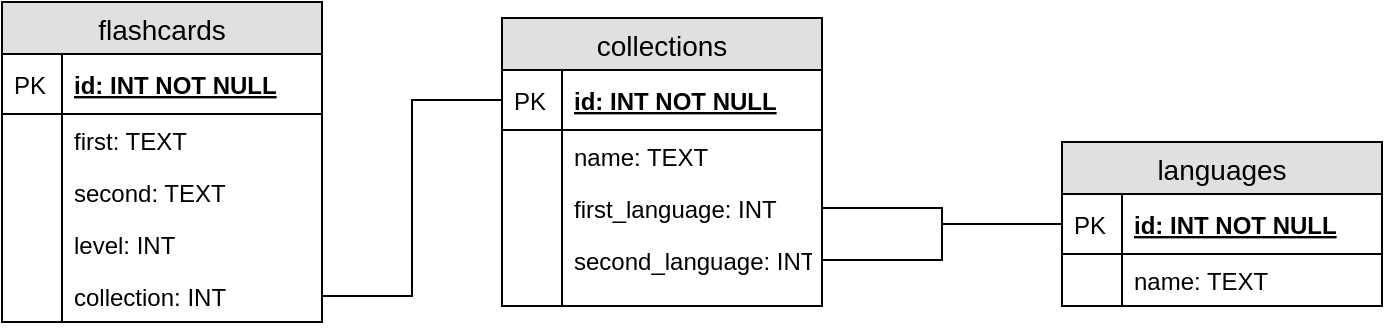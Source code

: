 <mxfile version="12.3.9" type="device" pages="1"><diagram id="AD4iUsNDEMwHdzFasxem" name="Page-1"><mxGraphModel dx="2249" dy="742" grid="1" gridSize="10" guides="1" tooltips="1" connect="1" arrows="1" fold="1" page="1" pageScale="1" pageWidth="827" pageHeight="1169" math="0" shadow="0"><root><mxCell id="0"/><mxCell id="1" parent="0"/><mxCell id="d3WynuZlhWjeZrZLBxqc-1" value="collections" style="swimlane;fontStyle=0;childLayout=stackLayout;horizontal=1;startSize=26;fillColor=#e0e0e0;horizontalStack=0;resizeParent=1;resizeParentMax=0;resizeLast=0;collapsible=1;marginBottom=0;swimlaneFillColor=#ffffff;align=center;fontSize=14;" parent="1" vertex="1"><mxGeometry x="-20" y="68" width="160" height="144" as="geometry"/></mxCell><mxCell id="d3WynuZlhWjeZrZLBxqc-2" value="id: INT NOT NULL" style="shape=partialRectangle;top=0;left=0;right=0;bottom=1;align=left;verticalAlign=middle;fillColor=none;spacingLeft=34;spacingRight=4;overflow=hidden;rotatable=0;points=[[0,0.5],[1,0.5]];portConstraint=eastwest;dropTarget=0;fontStyle=5;fontSize=12;" parent="d3WynuZlhWjeZrZLBxqc-1" vertex="1"><mxGeometry y="26" width="160" height="30" as="geometry"/></mxCell><mxCell id="d3WynuZlhWjeZrZLBxqc-3" value="PK" style="shape=partialRectangle;top=0;left=0;bottom=0;fillColor=none;align=left;verticalAlign=middle;spacingLeft=4;spacingRight=4;overflow=hidden;rotatable=0;points=[];portConstraint=eastwest;part=1;fontSize=12;" parent="d3WynuZlhWjeZrZLBxqc-2" vertex="1" connectable="0"><mxGeometry width="30" height="30" as="geometry"/></mxCell><mxCell id="d3WynuZlhWjeZrZLBxqc-4" value="name: TEXT" style="shape=partialRectangle;top=0;left=0;right=0;bottom=0;align=left;verticalAlign=top;fillColor=none;spacingLeft=34;spacingRight=4;overflow=hidden;rotatable=0;points=[[0,0.5],[1,0.5]];portConstraint=eastwest;dropTarget=0;fontSize=12;" parent="d3WynuZlhWjeZrZLBxqc-1" vertex="1"><mxGeometry y="56" width="160" height="26" as="geometry"/></mxCell><mxCell id="d3WynuZlhWjeZrZLBxqc-5" value="" style="shape=partialRectangle;top=0;left=0;bottom=0;fillColor=none;align=left;verticalAlign=top;spacingLeft=4;spacingRight=4;overflow=hidden;rotatable=0;points=[];portConstraint=eastwest;part=1;fontSize=12;" parent="d3WynuZlhWjeZrZLBxqc-4" vertex="1" connectable="0"><mxGeometry width="30" height="26" as="geometry"/></mxCell><mxCell id="d3WynuZlhWjeZrZLBxqc-6" value="first_language: INT" style="shape=partialRectangle;top=0;left=0;right=0;bottom=0;align=left;verticalAlign=top;fillColor=none;spacingLeft=34;spacingRight=4;overflow=hidden;rotatable=0;points=[[0,0.5],[1,0.5]];portConstraint=eastwest;dropTarget=0;fontSize=12;" parent="d3WynuZlhWjeZrZLBxqc-1" vertex="1"><mxGeometry y="82" width="160" height="26" as="geometry"/></mxCell><mxCell id="d3WynuZlhWjeZrZLBxqc-7" value="" style="shape=partialRectangle;top=0;left=0;bottom=0;fillColor=none;align=left;verticalAlign=top;spacingLeft=4;spacingRight=4;overflow=hidden;rotatable=0;points=[];portConstraint=eastwest;part=1;fontSize=12;" parent="d3WynuZlhWjeZrZLBxqc-6" vertex="1" connectable="0"><mxGeometry width="30" height="26" as="geometry"/></mxCell><mxCell id="d3WynuZlhWjeZrZLBxqc-8" value="second_language: INT" style="shape=partialRectangle;top=0;left=0;right=0;bottom=0;align=left;verticalAlign=top;fillColor=none;spacingLeft=34;spacingRight=4;overflow=hidden;rotatable=0;points=[[0,0.5],[1,0.5]];portConstraint=eastwest;dropTarget=0;fontSize=12;" parent="d3WynuZlhWjeZrZLBxqc-1" vertex="1"><mxGeometry y="108" width="160" height="26" as="geometry"/></mxCell><mxCell id="d3WynuZlhWjeZrZLBxqc-9" value="" style="shape=partialRectangle;top=0;left=0;bottom=0;fillColor=none;align=left;verticalAlign=top;spacingLeft=4;spacingRight=4;overflow=hidden;rotatable=0;points=[];portConstraint=eastwest;part=1;fontSize=12;" parent="d3WynuZlhWjeZrZLBxqc-8" vertex="1" connectable="0"><mxGeometry width="30" height="26" as="geometry"/></mxCell><mxCell id="d3WynuZlhWjeZrZLBxqc-10" value="" style="shape=partialRectangle;top=0;left=0;right=0;bottom=0;align=left;verticalAlign=top;fillColor=none;spacingLeft=34;spacingRight=4;overflow=hidden;rotatable=0;points=[[0,0.5],[1,0.5]];portConstraint=eastwest;dropTarget=0;fontSize=12;" parent="d3WynuZlhWjeZrZLBxqc-1" vertex="1"><mxGeometry y="134" width="160" height="10" as="geometry"/></mxCell><mxCell id="d3WynuZlhWjeZrZLBxqc-11" value="" style="shape=partialRectangle;top=0;left=0;bottom=0;fillColor=none;align=left;verticalAlign=top;spacingLeft=4;spacingRight=4;overflow=hidden;rotatable=0;points=[];portConstraint=eastwest;part=1;fontSize=12;" parent="d3WynuZlhWjeZrZLBxqc-10" vertex="1" connectable="0"><mxGeometry width="30" height="10" as="geometry"/></mxCell><mxCell id="d3WynuZlhWjeZrZLBxqc-12" value="languages" style="swimlane;fontStyle=0;childLayout=stackLayout;horizontal=1;startSize=26;fillColor=#e0e0e0;horizontalStack=0;resizeParent=1;resizeParentMax=0;resizeLast=0;collapsible=1;marginBottom=0;swimlaneFillColor=#ffffff;align=center;fontSize=14;" parent="1" vertex="1"><mxGeometry x="260" y="130" width="160" height="82" as="geometry"/></mxCell><mxCell id="d3WynuZlhWjeZrZLBxqc-13" value="id: INT NOT NULL" style="shape=partialRectangle;top=0;left=0;right=0;bottom=1;align=left;verticalAlign=middle;fillColor=none;spacingLeft=34;spacingRight=4;overflow=hidden;rotatable=0;points=[[0,0.5],[1,0.5]];portConstraint=eastwest;dropTarget=0;fontStyle=5;fontSize=12;" parent="d3WynuZlhWjeZrZLBxqc-12" vertex="1"><mxGeometry y="26" width="160" height="30" as="geometry"/></mxCell><mxCell id="d3WynuZlhWjeZrZLBxqc-14" value="PK" style="shape=partialRectangle;top=0;left=0;bottom=0;fillColor=none;align=left;verticalAlign=middle;spacingLeft=4;spacingRight=4;overflow=hidden;rotatable=0;points=[];portConstraint=eastwest;part=1;fontSize=12;" parent="d3WynuZlhWjeZrZLBxqc-13" vertex="1" connectable="0"><mxGeometry width="30" height="30" as="geometry"/></mxCell><mxCell id="d3WynuZlhWjeZrZLBxqc-15" value="name: TEXT" style="shape=partialRectangle;top=0;left=0;right=0;bottom=0;align=left;verticalAlign=top;fillColor=none;spacingLeft=34;spacingRight=4;overflow=hidden;rotatable=0;points=[[0,0.5],[1,0.5]];portConstraint=eastwest;dropTarget=0;fontSize=12;" parent="d3WynuZlhWjeZrZLBxqc-12" vertex="1"><mxGeometry y="56" width="160" height="26" as="geometry"/></mxCell><mxCell id="d3WynuZlhWjeZrZLBxqc-16" value="" style="shape=partialRectangle;top=0;left=0;bottom=0;fillColor=none;align=left;verticalAlign=top;spacingLeft=4;spacingRight=4;overflow=hidden;rotatable=0;points=[];portConstraint=eastwest;part=1;fontSize=12;" parent="d3WynuZlhWjeZrZLBxqc-15" vertex="1" connectable="0"><mxGeometry width="30" height="26" as="geometry"/></mxCell><mxCell id="d3WynuZlhWjeZrZLBxqc-34" value="flashcards" style="swimlane;fontStyle=0;childLayout=stackLayout;horizontal=1;startSize=26;fillColor=#e0e0e0;horizontalStack=0;resizeParent=1;resizeParentMax=0;resizeLast=0;collapsible=1;marginBottom=0;swimlaneFillColor=#ffffff;align=center;fontSize=14;" parent="1" vertex="1"><mxGeometry x="-270" y="60" width="160" height="160" as="geometry"/></mxCell><mxCell id="d3WynuZlhWjeZrZLBxqc-35" value="id: INT NOT NULL" style="shape=partialRectangle;top=0;left=0;right=0;bottom=1;align=left;verticalAlign=middle;fillColor=none;spacingLeft=34;spacingRight=4;overflow=hidden;rotatable=0;points=[[0,0.5],[1,0.5]];portConstraint=eastwest;dropTarget=0;fontStyle=5;fontSize=12;" parent="d3WynuZlhWjeZrZLBxqc-34" vertex="1"><mxGeometry y="26" width="160" height="30" as="geometry"/></mxCell><mxCell id="d3WynuZlhWjeZrZLBxqc-36" value="PK" style="shape=partialRectangle;top=0;left=0;bottom=0;fillColor=none;align=left;verticalAlign=middle;spacingLeft=4;spacingRight=4;overflow=hidden;rotatable=0;points=[];portConstraint=eastwest;part=1;fontSize=12;" parent="d3WynuZlhWjeZrZLBxqc-35" vertex="1" connectable="0"><mxGeometry width="30" height="30" as="geometry"/></mxCell><mxCell id="d3WynuZlhWjeZrZLBxqc-37" value="first: TEXT" style="shape=partialRectangle;top=0;left=0;right=0;bottom=0;align=left;verticalAlign=top;fillColor=none;spacingLeft=34;spacingRight=4;overflow=hidden;rotatable=0;points=[[0,0.5],[1,0.5]];portConstraint=eastwest;dropTarget=0;fontSize=12;" parent="d3WynuZlhWjeZrZLBxqc-34" vertex="1"><mxGeometry y="56" width="160" height="26" as="geometry"/></mxCell><mxCell id="d3WynuZlhWjeZrZLBxqc-38" value="" style="shape=partialRectangle;top=0;left=0;bottom=0;fillColor=none;align=left;verticalAlign=top;spacingLeft=4;spacingRight=4;overflow=hidden;rotatable=0;points=[];portConstraint=eastwest;part=1;fontSize=12;" parent="d3WynuZlhWjeZrZLBxqc-37" vertex="1" connectable="0"><mxGeometry width="30" height="26" as="geometry"/></mxCell><mxCell id="d3WynuZlhWjeZrZLBxqc-39" value="second: TEXT" style="shape=partialRectangle;top=0;left=0;right=0;bottom=0;align=left;verticalAlign=top;fillColor=none;spacingLeft=34;spacingRight=4;overflow=hidden;rotatable=0;points=[[0,0.5],[1,0.5]];portConstraint=eastwest;dropTarget=0;fontSize=12;" parent="d3WynuZlhWjeZrZLBxqc-34" vertex="1"><mxGeometry y="82" width="160" height="26" as="geometry"/></mxCell><mxCell id="d3WynuZlhWjeZrZLBxqc-40" value="" style="shape=partialRectangle;top=0;left=0;bottom=0;fillColor=none;align=left;verticalAlign=top;spacingLeft=4;spacingRight=4;overflow=hidden;rotatable=0;points=[];portConstraint=eastwest;part=1;fontSize=12;" parent="d3WynuZlhWjeZrZLBxqc-39" vertex="1" connectable="0"><mxGeometry width="30" height="26" as="geometry"/></mxCell><mxCell id="d3WynuZlhWjeZrZLBxqc-41" value="level: INT" style="shape=partialRectangle;top=0;left=0;right=0;bottom=0;align=left;verticalAlign=top;fillColor=none;spacingLeft=34;spacingRight=4;overflow=hidden;rotatable=0;points=[[0,0.5],[1,0.5]];portConstraint=eastwest;dropTarget=0;fontSize=12;" parent="d3WynuZlhWjeZrZLBxqc-34" vertex="1"><mxGeometry y="108" width="160" height="26" as="geometry"/></mxCell><mxCell id="d3WynuZlhWjeZrZLBxqc-42" value="" style="shape=partialRectangle;top=0;left=0;bottom=0;fillColor=none;align=left;verticalAlign=top;spacingLeft=4;spacingRight=4;overflow=hidden;rotatable=0;points=[];portConstraint=eastwest;part=1;fontSize=12;" parent="d3WynuZlhWjeZrZLBxqc-41" vertex="1" connectable="0"><mxGeometry width="30" height="26" as="geometry"/></mxCell><mxCell id="ko3FZN3L6_swZRiIKQlN-1" value="collection: INT" style="shape=partialRectangle;top=0;left=0;right=0;bottom=0;align=left;verticalAlign=top;fillColor=none;spacingLeft=34;spacingRight=4;overflow=hidden;rotatable=0;points=[[0,0.5],[1,0.5]];portConstraint=eastwest;dropTarget=0;fontSize=12;" vertex="1" parent="d3WynuZlhWjeZrZLBxqc-34"><mxGeometry y="134" width="160" height="26" as="geometry"/></mxCell><mxCell id="ko3FZN3L6_swZRiIKQlN-2" value="" style="shape=partialRectangle;top=0;left=0;bottom=0;fillColor=none;align=left;verticalAlign=top;spacingLeft=4;spacingRight=4;overflow=hidden;rotatable=0;points=[];portConstraint=eastwest;part=1;fontSize=12;" vertex="1" connectable="0" parent="ko3FZN3L6_swZRiIKQlN-1"><mxGeometry width="30" height="26" as="geometry"/></mxCell><mxCell id="d3WynuZlhWjeZrZLBxqc-46" style="edgeStyle=orthogonalEdgeStyle;rounded=0;orthogonalLoop=1;jettySize=auto;html=1;endArrow=none;endFill=0;" parent="1" source="d3WynuZlhWjeZrZLBxqc-13" target="d3WynuZlhWjeZrZLBxqc-6" edge="1"><mxGeometry relative="1" as="geometry"/></mxCell><mxCell id="d3WynuZlhWjeZrZLBxqc-47" style="edgeStyle=orthogonalEdgeStyle;rounded=0;orthogonalLoop=1;jettySize=auto;html=1;entryX=1;entryY=0.5;entryDx=0;entryDy=0;endArrow=none;endFill=0;" parent="1" source="d3WynuZlhWjeZrZLBxqc-13" target="d3WynuZlhWjeZrZLBxqc-8" edge="1"><mxGeometry relative="1" as="geometry"/></mxCell><mxCell id="ko3FZN3L6_swZRiIKQlN-3" style="edgeStyle=orthogonalEdgeStyle;rounded=0;orthogonalLoop=1;jettySize=auto;html=1;entryX=1;entryY=0.5;entryDx=0;entryDy=0;endArrow=none;endFill=0;" edge="1" parent="1" source="d3WynuZlhWjeZrZLBxqc-2" target="ko3FZN3L6_swZRiIKQlN-1"><mxGeometry relative="1" as="geometry"/></mxCell></root></mxGraphModel></diagram></mxfile>